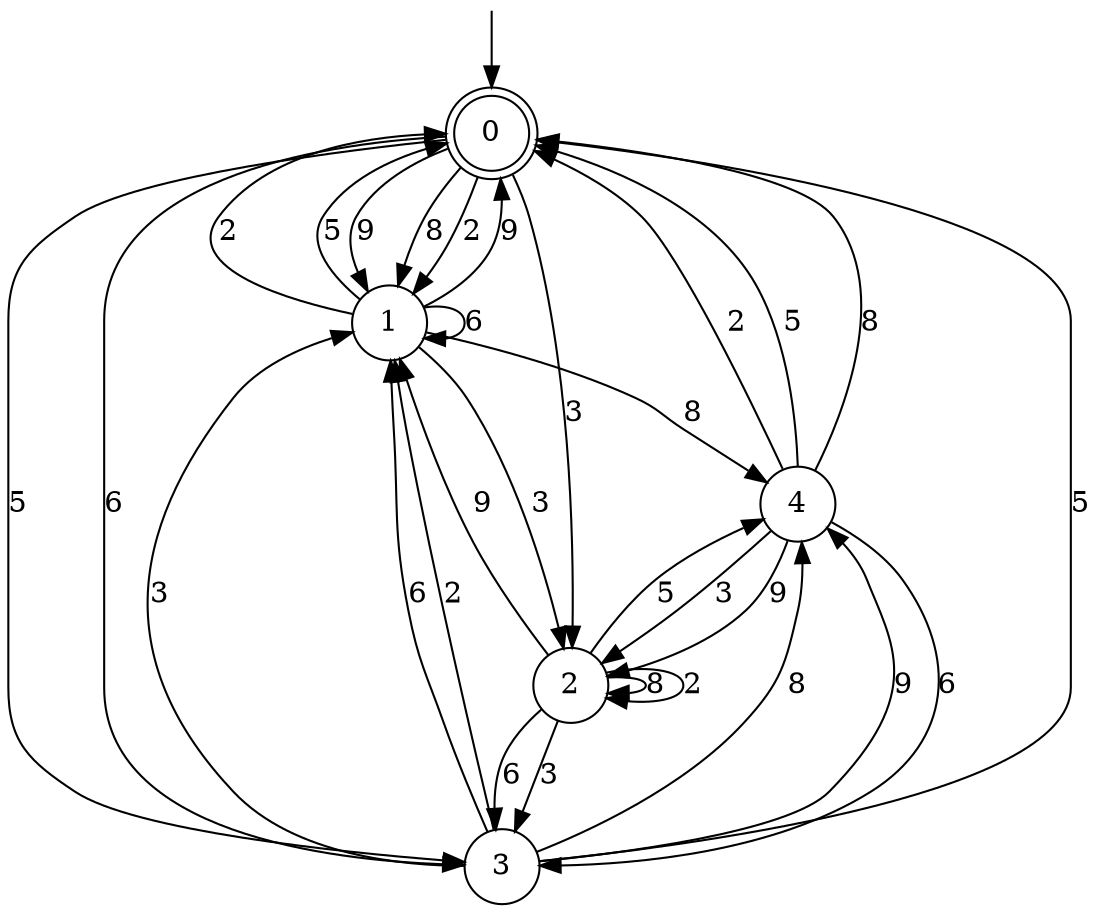 digraph g {

	s0 [shape="doublecircle" label="0"];
	s1 [shape="circle" label="1"];
	s2 [shape="circle" label="2"];
	s3 [shape="circle" label="3"];
	s4 [shape="circle" label="4"];
	s0 -> s1 [label="9"];
	s0 -> s1 [label="8"];
	s0 -> s1 [label="2"];
	s0 -> s2 [label="3"];
	s0 -> s3 [label="5"];
	s0 -> s3 [label="6"];
	s1 -> s0 [label="9"];
	s1 -> s4 [label="8"];
	s1 -> s0 [label="2"];
	s1 -> s2 [label="3"];
	s1 -> s0 [label="5"];
	s1 -> s1 [label="6"];
	s2 -> s1 [label="9"];
	s2 -> s2 [label="8"];
	s2 -> s2 [label="2"];
	s2 -> s3 [label="3"];
	s2 -> s4 [label="5"];
	s2 -> s3 [label="6"];
	s3 -> s4 [label="9"];
	s3 -> s4 [label="8"];
	s3 -> s1 [label="2"];
	s3 -> s1 [label="3"];
	s3 -> s0 [label="5"];
	s3 -> s1 [label="6"];
	s4 -> s2 [label="9"];
	s4 -> s0 [label="8"];
	s4 -> s0 [label="2"];
	s4 -> s2 [label="3"];
	s4 -> s0 [label="5"];
	s4 -> s3 [label="6"];

__start0 [label="" shape="none" width="0" height="0"];
__start0 -> s0;

}
